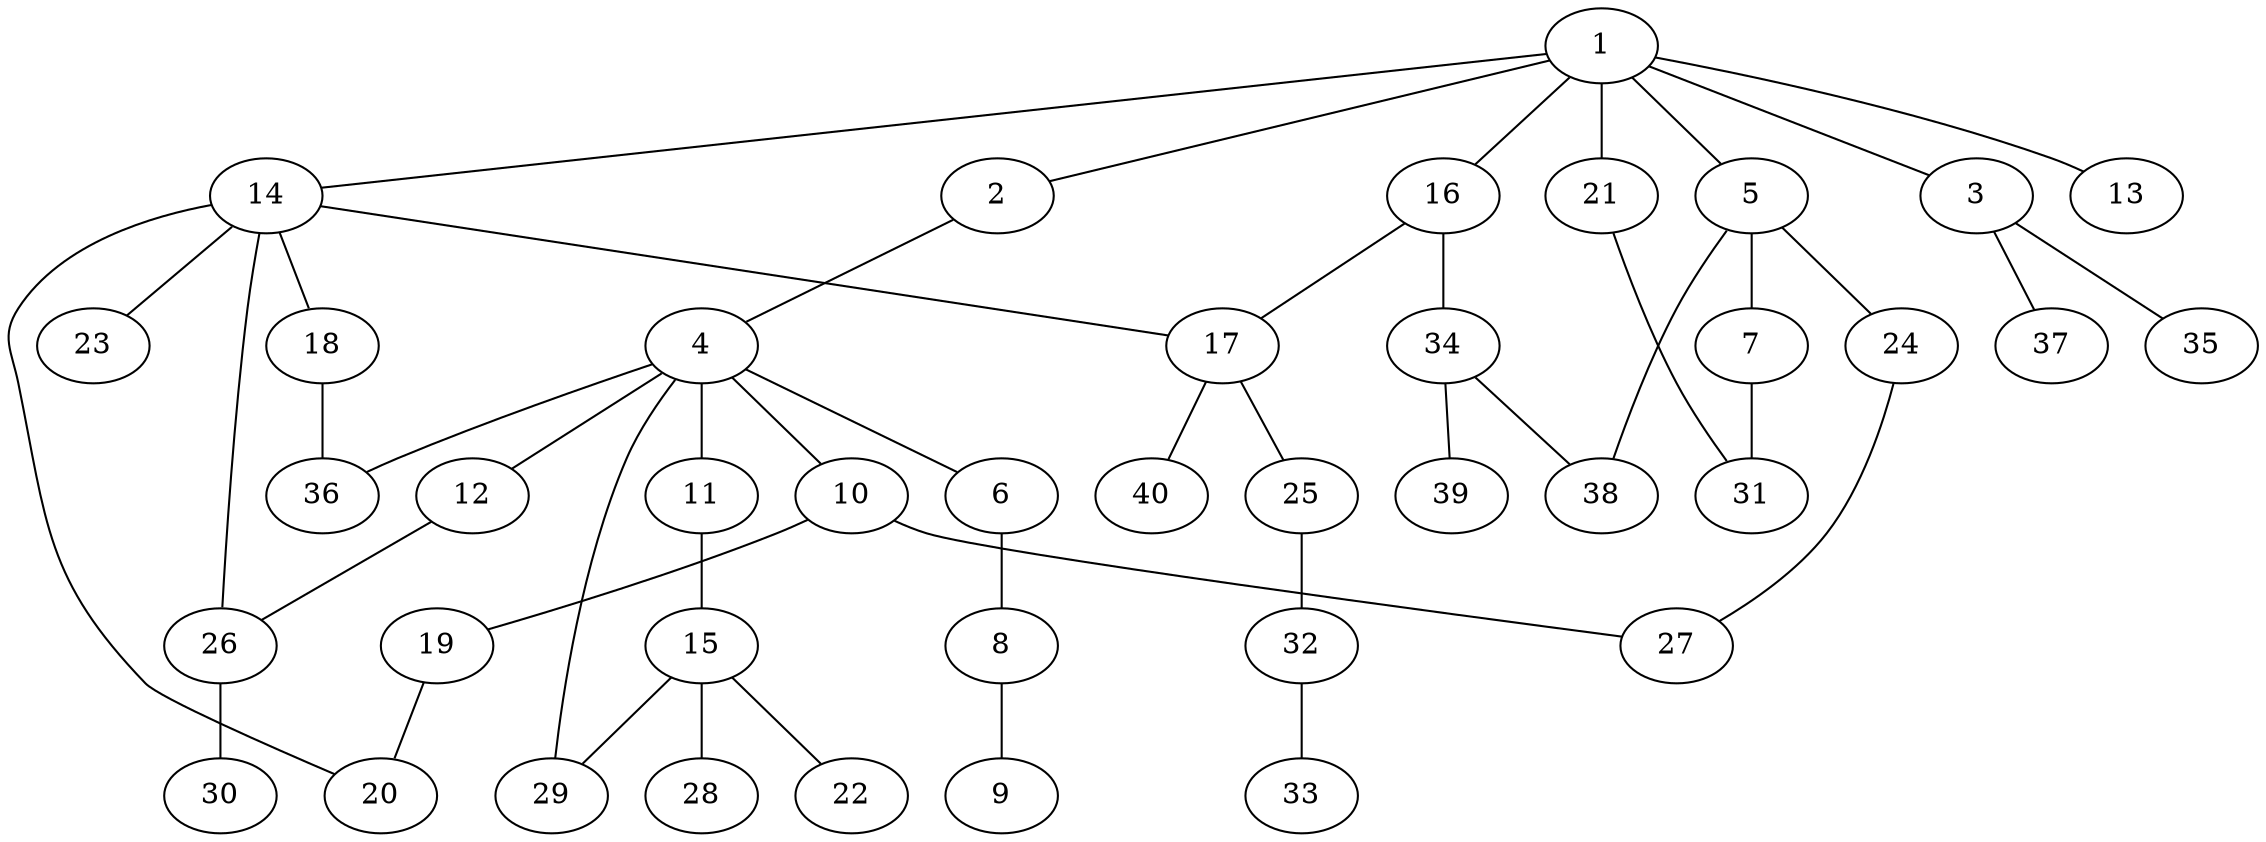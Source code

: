 graph graphname {1--2
1--3
1--5
1--13
1--14
1--16
1--21
2--4
3--35
3--37
4--6
4--10
4--11
4--12
4--29
4--36
5--7
5--24
5--38
6--8
7--31
8--9
10--19
10--27
11--15
12--26
14--17
14--18
14--20
14--23
14--26
15--22
15--28
15--29
16--17
16--34
17--25
17--40
18--36
19--20
21--31
24--27
25--32
26--30
32--33
34--38
34--39
}